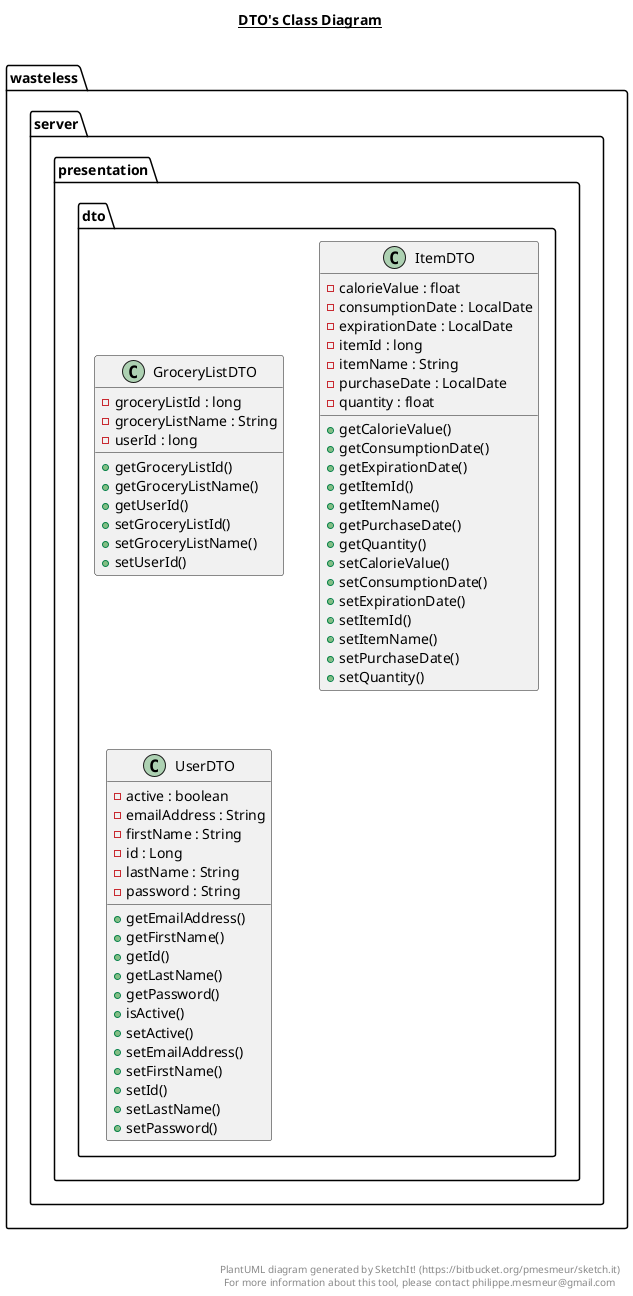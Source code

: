 @startuml

title __DTO's Class Diagram__\n

  namespace wasteless.server {
    namespace presentation {
      namespace dto {
        class wasteless.server.presentation.dto.GroceryListDTO {
            - groceryListId : long
            - groceryListName : String
            - userId : long
            + getGroceryListId()
            + getGroceryListName()
            + getUserId()
            + setGroceryListId()
            + setGroceryListName()
            + setUserId()
        }
      }
    }
  }
  

  namespace wasteless.server {
    namespace presentation {
      namespace dto {
        class wasteless.server.presentation.dto.ItemDTO {
            - calorieValue : float
            - consumptionDate : LocalDate
            - expirationDate : LocalDate
            - itemId : long
            - itemName : String
            - purchaseDate : LocalDate
            - quantity : float
            + getCalorieValue()
            + getConsumptionDate()
            + getExpirationDate()
            + getItemId()
            + getItemName()
            + getPurchaseDate()
            + getQuantity()
            + setCalorieValue()
            + setConsumptionDate()
            + setExpirationDate()
            + setItemId()
            + setItemName()
            + setPurchaseDate()
            + setQuantity()
        }
      }
    }
  }
  

  namespace wasteless.server {
    namespace presentation {
      namespace dto {
        class wasteless.server.presentation.dto.UserDTO {
            - active : boolean
            - emailAddress : String
            - firstName : String
            - id : Long
            - lastName : String
            - password : String
            + getEmailAddress()
            + getFirstName()
            + getId()
            + getLastName()
            + getPassword()
            + isActive()
            + setActive()
            + setEmailAddress()
            + setFirstName()
            + setId()
            + setLastName()
            + setPassword()
        }
      }
    }
  }
  



right footer


PlantUML diagram generated by SketchIt! (https://bitbucket.org/pmesmeur/sketch.it)
For more information about this tool, please contact philippe.mesmeur@gmail.com
endfooter

@enduml
